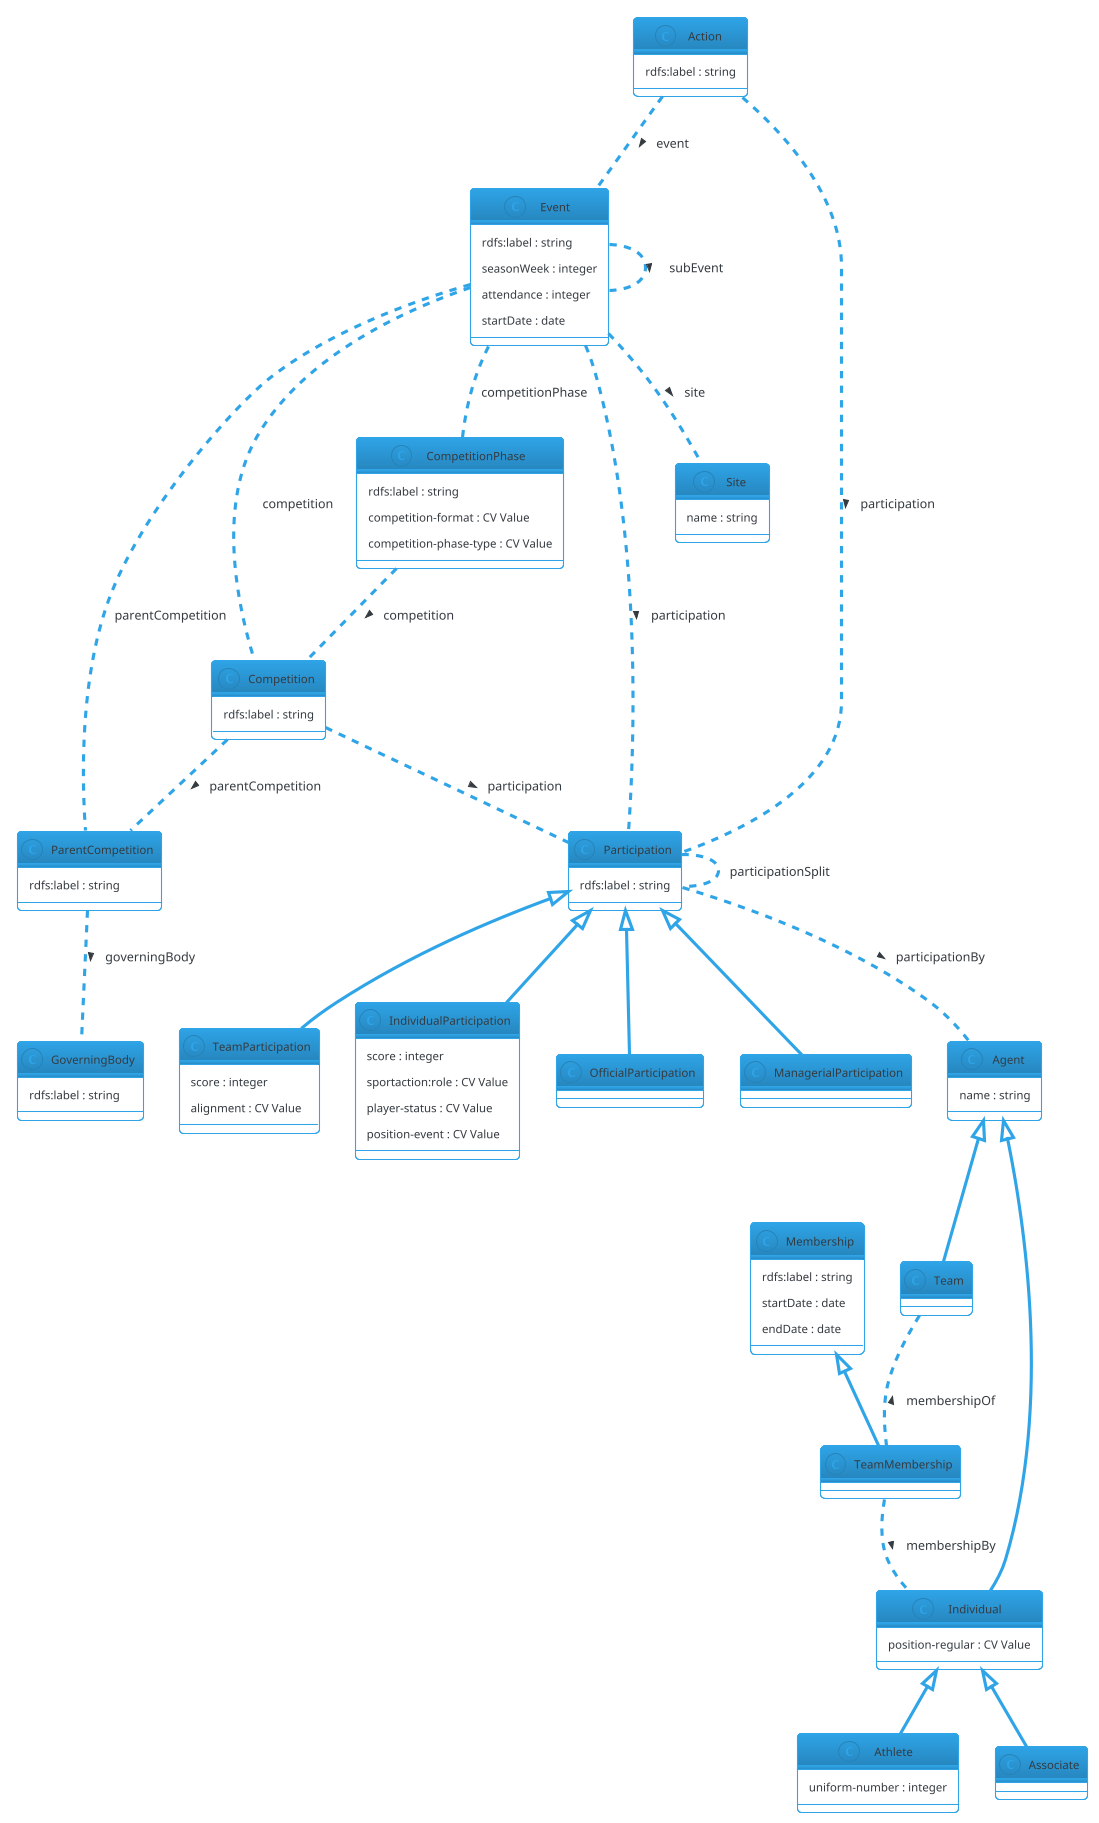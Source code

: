 @startuml
!theme cerulean-outline

' IPTC Sport Model - last updated 2021-11-16

' RDF Classes defined in our ontology:
class GoverningBody {
  rdfs:label : string
}

class ParentCompetition {
  rdfs:label : string
}

class Competition {
  rdfs:label : string
}

class CompetitionPhase {
  rdfs:label : string
  competition-format : CV Value
  competition-phase-type : CV Value
}

class Event {
  rdfs:label : string
  seasonWeek : integer
  attendance : integer
  startDate : date
}

class Action {
  rdfs:label : string
}

class Participation {
  rdfs:label : string
}

' TeamParticipation is a subclass of Participation
Participation <|-- TeamParticipation
class TeamParticipation {
  score : integer
  alignment : CV Value
}

Participation <|-- IndividualParticipation
class IndividualParticipation {
  score : integer
  sportaction:role : CV Value
  player-status : CV Value
  position-event : CV Value
}

Participation <|-- OfficialParticipation
class OfficialParticipation { }

Participation <|-- ManagerialParticipation
class ManagerialParticipation { }

class Membership {
  rdfs:label : string
  startDate : date
  endDate : date
}

Membership <|-- TeamMembership
class TeamMembership {
}

class Agent {
  name : string
}

Agent <|-- Team
class Team { }

Agent <|-- Individual
class Individual {
  position-regular : CV Value
}

Individual <|-- Athlete
class Athlete {
  uniform-number : integer
}

Individual <|-- Associate
class Associate { }

class Site {
  name : string
}

' Object properties - relationships between classes

Action .. Event : > event
Competition .. ParentCompetition : > parentCompetition
CompetitionPhase .. Competition : > competition
ParentCompetition .. GoverningBody : > governingBody
Event .. Competition : competition
Event .. ParentCompetition : parentCompetition
Event .. CompetitionPhase : competitionPhase
Action .. Participation : > participation
Event .. Participation : > participation
Competition .. Participation : > participation
Participation .. Participation : participationSplit
Event .. Event : > subEvent
Participation .. Agent : > participationBy
Team .. TeamMembership : < membershipOf
TeamMembership .. Individual : > membershipBy
Event .. Site :  > site
@enduml
